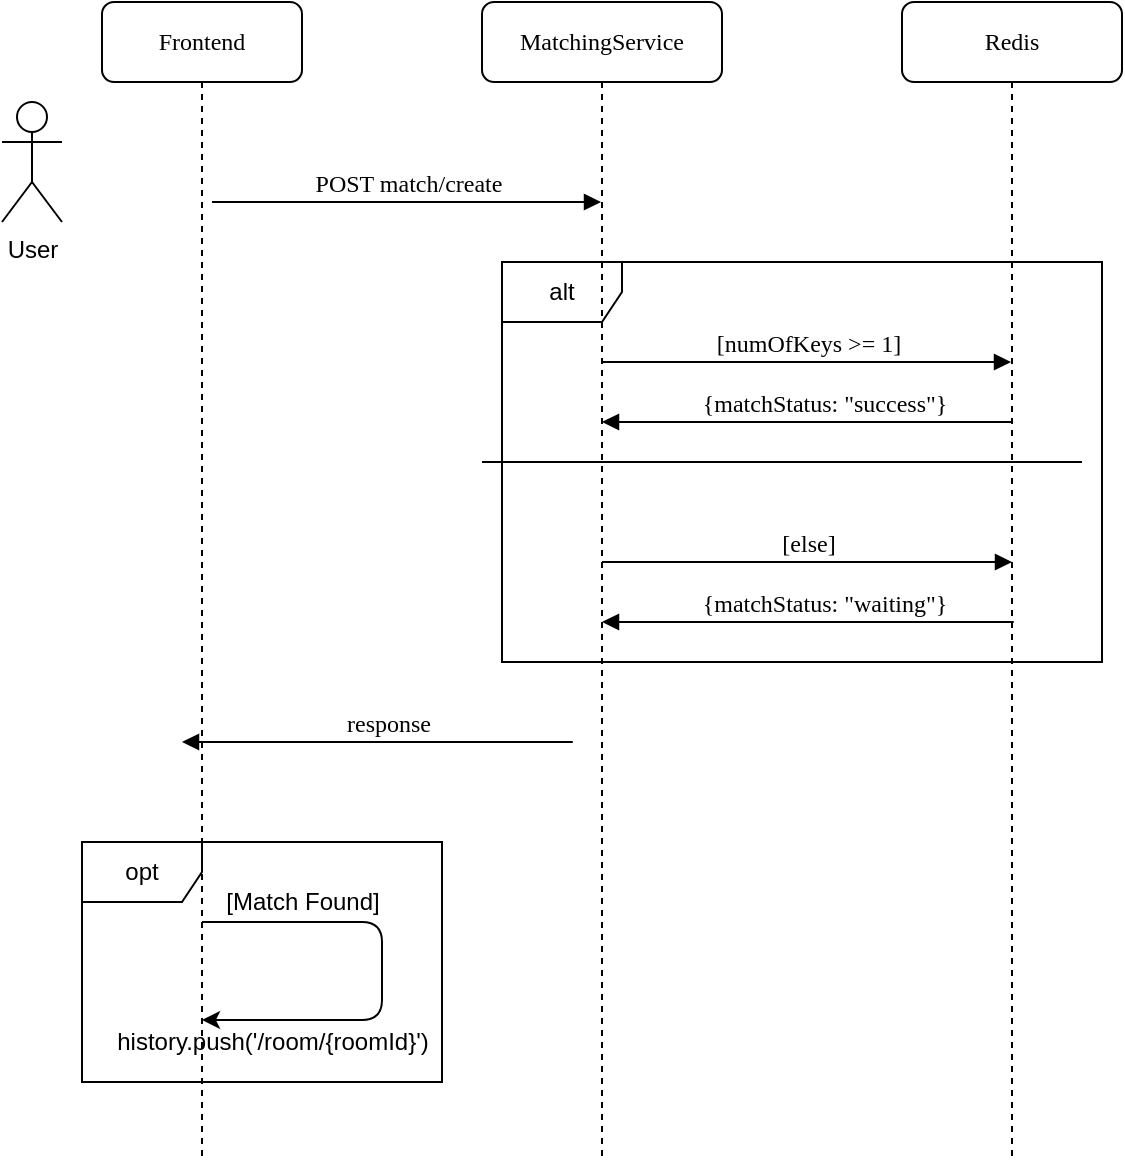 <mxfile version="15.6.6" type="device"><diagram name="Page-1" id="13e1069c-82ec-6db2-03f1-153e76fe0fe0"><mxGraphModel dx="780" dy="1112" grid="1" gridSize="10" guides="1" tooltips="1" connect="1" arrows="1" fold="1" page="1" pageScale="1" pageWidth="1100" pageHeight="850" background="none" math="0" shadow="0"><root><mxCell id="0"/><mxCell id="1" parent="0"/><mxCell id="NAfpepjK9z8OrQM7De-B-22" value="opt" style="shape=umlFrame;whiteSpace=wrap;html=1;fontFamily=Helvetica;fontColor=default;strokeColor=default;fillColor=default;" vertex="1" parent="1"><mxGeometry x="90" y="500" width="180" height="120" as="geometry"/></mxCell><mxCell id="NAfpepjK9z8OrQM7De-B-14" value="alt" style="shape=umlFrame;whiteSpace=wrap;html=1;fontFamily=Helvetica;fontColor=default;strokeColor=default;fillColor=default;" vertex="1" parent="1"><mxGeometry x="300" y="210" width="300" height="200" as="geometry"/></mxCell><mxCell id="7baba1c4bc27f4b0-2" value="MatchingService" style="shape=umlLifeline;perimeter=lifelinePerimeter;whiteSpace=wrap;html=1;container=1;collapsible=0;recursiveResize=0;outlineConnect=0;rounded=1;shadow=0;comic=0;labelBackgroundColor=none;strokeWidth=1;fontFamily=Verdana;fontSize=12;align=center;fillColor=default;strokeColor=default;fontColor=default;" parent="1" vertex="1"><mxGeometry x="290" y="80" width="120" height="580" as="geometry"/></mxCell><mxCell id="NAfpepjK9z8OrQM7De-B-16" value="" style="endArrow=none;html=1;rounded=0;labelBackgroundColor=default;fontFamily=Helvetica;fontColor=default;strokeColor=default;fillColor=default;" edge="1" parent="7baba1c4bc27f4b0-2"><mxGeometry width="50" height="50" relative="1" as="geometry"><mxPoint y="230" as="sourcePoint"/><mxPoint x="300" y="230" as="targetPoint"/></mxGeometry></mxCell><mxCell id="NAfpepjK9z8OrQM7De-B-21" value="response" style="html=1;verticalAlign=bottom;endArrow=block;labelBackgroundColor=none;fontFamily=Verdana;fontSize=12;edgeStyle=elbowEdgeStyle;elbow=vertical;fillColor=default;strokeColor=default;fontColor=default;" edge="1" parent="7baba1c4bc27f4b0-2"><mxGeometry x="0.288" relative="1" as="geometry"><mxPoint x="-39.5" y="370" as="sourcePoint"/><mxPoint x="-150" y="370" as="targetPoint"/><Array as="points"><mxPoint x="50" y="370"/><mxPoint x="161" y="370"/><mxPoint x="151" y="390"/><mxPoint x="201" y="430"/></Array><mxPoint as="offset"/></mxGeometry></mxCell><mxCell id="7baba1c4bc27f4b0-3" value="Redis" style="shape=umlLifeline;perimeter=lifelinePerimeter;whiteSpace=wrap;html=1;container=1;collapsible=0;recursiveResize=0;outlineConnect=0;rounded=1;shadow=0;comic=0;labelBackgroundColor=none;strokeWidth=1;fontFamily=Verdana;fontSize=12;align=center;fillColor=default;strokeColor=default;fontColor=default;" parent="1" vertex="1"><mxGeometry x="500" y="80" width="110" height="580" as="geometry"/></mxCell><mxCell id="NAfpepjK9z8OrQM7De-B-20" value="{matchStatus: &quot;waiting&quot;}" style="html=1;verticalAlign=bottom;endArrow=block;labelBackgroundColor=none;fontFamily=Verdana;fontSize=12;edgeStyle=elbowEdgeStyle;elbow=vertical;fillColor=default;strokeColor=default;fontColor=default;" edge="1" parent="7baba1c4bc27f4b0-3"><mxGeometry x="0.288" relative="1" as="geometry"><mxPoint x="-39.5" y="310" as="sourcePoint"/><mxPoint x="-150" y="310" as="targetPoint"/><Array as="points"><mxPoint x="60.5" y="310"/><mxPoint x="161" y="310"/><mxPoint x="151" y="330"/><mxPoint x="201" y="370"/></Array><mxPoint as="offset"/></mxGeometry></mxCell><mxCell id="7baba1c4bc27f4b0-8" value="Frontend" style="shape=umlLifeline;perimeter=lifelinePerimeter;whiteSpace=wrap;html=1;container=1;collapsible=0;recursiveResize=0;outlineConnect=0;rounded=1;shadow=0;comic=0;labelBackgroundColor=none;strokeWidth=1;fontFamily=Verdana;fontSize=12;align=center;" parent="1" vertex="1"><mxGeometry x="100" y="80" width="100" height="580" as="geometry"/></mxCell><mxCell id="NAfpepjK9z8OrQM7De-B-25" value="[Match Found]" style="endArrow=classic;html=1;labelBackgroundColor=default;fontFamily=Helvetica;fontColor=default;strokeColor=default;fillColor=default;rounded=1;strokeWidth=1;fontSize=12;" edge="1" parent="7baba1c4bc27f4b0-8" target="7baba1c4bc27f4b0-8"><mxGeometry x="-0.564" y="10" width="50" height="50" relative="1" as="geometry"><mxPoint x="50" y="460" as="sourcePoint"/><mxPoint x="62" y="509" as="targetPoint"/><Array as="points"><mxPoint x="140" y="460"/><mxPoint x="140" y="509"/></Array><mxPoint as="offset"/></mxGeometry></mxCell><mxCell id="7baba1c4bc27f4b0-11" value="POST match/create" style="html=1;verticalAlign=bottom;endArrow=block;labelBackgroundColor=none;fontFamily=Verdana;fontSize=12;edgeStyle=elbowEdgeStyle;elbow=vertical;strokeColor=default;fontColor=default;" parent="1" target="7baba1c4bc27f4b0-2" edge="1"><mxGeometry relative="1" as="geometry"><mxPoint x="155" y="180" as="sourcePoint"/><mxPoint x="285" y="180" as="targetPoint"/></mxGeometry></mxCell><mxCell id="7baba1c4bc27f4b0-14" value="[numOfKeys &amp;gt;= 1]" style="html=1;verticalAlign=bottom;endArrow=block;labelBackgroundColor=none;fontFamily=Verdana;fontSize=12;edgeStyle=elbowEdgeStyle;elbow=vertical;fillColor=default;strokeColor=default;fontColor=default;" parent="1" source="7baba1c4bc27f4b0-2" target="7baba1c4bc27f4b0-3" edge="1"><mxGeometry relative="1" as="geometry"><mxPoint x="355" y="200" as="sourcePoint"/><mxPoint x="505" y="200.0" as="targetPoint"/><Array as="points"><mxPoint x="470" y="260"/><mxPoint x="460" y="260"/><mxPoint x="450" y="280"/><mxPoint x="500" y="320"/></Array></mxGeometry></mxCell><mxCell id="NAfpepjK9z8OrQM7De-B-1" value="User" style="shape=umlActor;verticalLabelPosition=bottom;verticalAlign=top;html=1;outlineConnect=0;fillColor=default;strokeColor=default;fontColor=default;fontFamily=Helvetica;" vertex="1" parent="1"><mxGeometry x="50" y="130" width="30" height="60" as="geometry"/></mxCell><mxCell id="NAfpepjK9z8OrQM7De-B-7" value="" style="shape=flexArrow;endArrow=classic;startArrow=classic;html=1;rounded=0;labelBackgroundColor=default;fontFamily=Helvetica;fontColor=default;strokeColor=default;fillColor=default;" edge="1" parent="1"><mxGeometry width="100" height="100" relative="1" as="geometry"><mxPoint x="300" y="580" as="sourcePoint"/><mxPoint x="300" y="580" as="targetPoint"/></mxGeometry></mxCell><mxCell id="NAfpepjK9z8OrQM7De-B-15" value="[else]" style="html=1;verticalAlign=bottom;endArrow=block;labelBackgroundColor=none;fontFamily=Verdana;fontSize=12;edgeStyle=elbowEdgeStyle;elbow=vertical;fillColor=default;strokeColor=default;fontColor=default;" edge="1" parent="1"><mxGeometry relative="1" as="geometry"><mxPoint x="350" y="360" as="sourcePoint"/><mxPoint x="555" y="360" as="targetPoint"/><Array as="points"><mxPoint x="450.5" y="360"/><mxPoint x="500.5" y="400"/></Array></mxGeometry></mxCell><mxCell id="NAfpepjK9z8OrQM7De-B-19" value="{matchStatus: &quot;success&quot;}" style="html=1;verticalAlign=bottom;endArrow=block;labelBackgroundColor=none;fontFamily=Verdana;fontSize=12;edgeStyle=elbowEdgeStyle;elbow=vertical;fillColor=default;strokeColor=default;fontColor=default;" edge="1" parent="1" target="7baba1c4bc27f4b0-2"><mxGeometry x="0.288" relative="1" as="geometry"><mxPoint x="460" y="290" as="sourcePoint"/><mxPoint x="755" y="290" as="targetPoint"/><Array as="points"><mxPoint x="560" y="290"/><mxPoint x="660.5" y="290"/><mxPoint x="650.5" y="310"/><mxPoint x="700.5" y="350"/></Array><mxPoint as="offset"/></mxGeometry></mxCell><mxCell id="NAfpepjK9z8OrQM7De-B-26" value="history.push('/room/{roomId}')" style="text;html=1;align=center;verticalAlign=middle;resizable=0;points=[];autosize=1;strokeColor=none;fillColor=none;fontFamily=Helvetica;fontColor=default;" vertex="1" parent="1"><mxGeometry x="100" y="590" width="170" height="20" as="geometry"/></mxCell></root></mxGraphModel></diagram></mxfile>